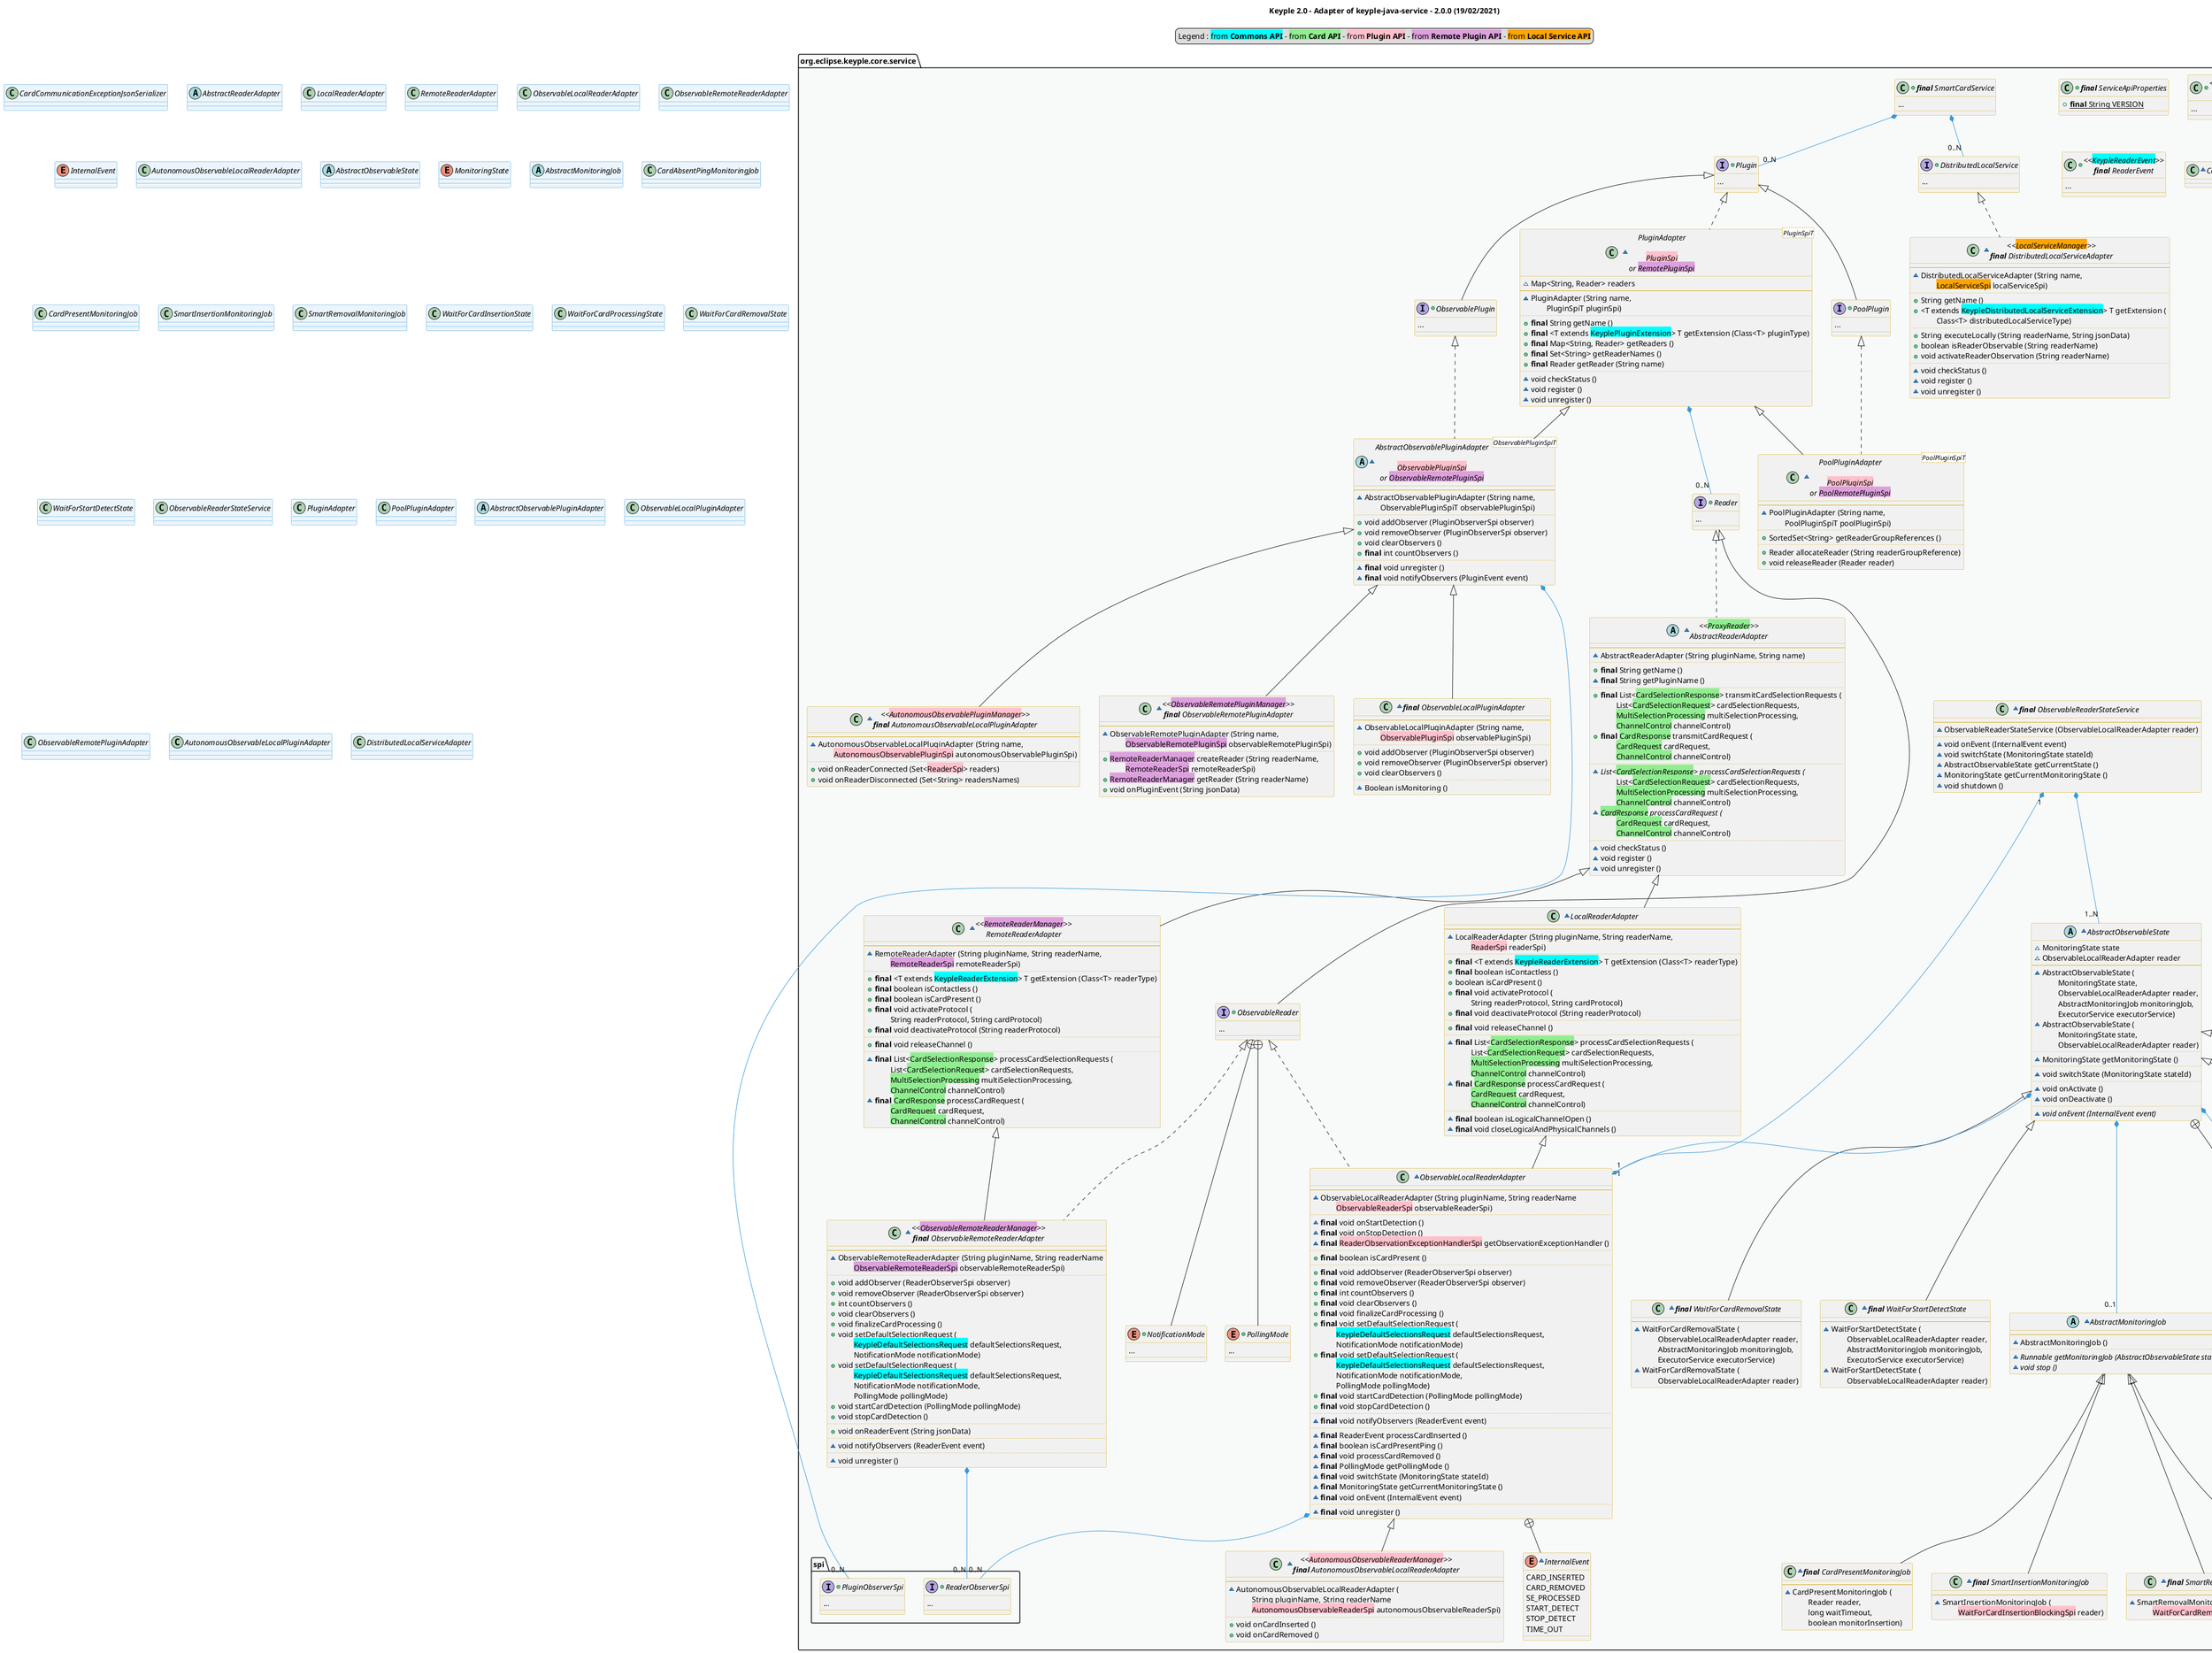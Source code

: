 @startuml
title
    Keyple 2.0 - Adapter of keyple-java-service - 2.0.0 (19/02/2021)
end title

' == THEME ==

'Couleurs issues de : https://htmlcolorcodes.com/fr/tableau-de-couleur/tableau-de-couleur-design-plat/
!define C_GREY1 F8F9F9
!define C_GREY2 F2F3F4
!define C_GREY3 E5E7E9
!define C_GREY4 D7DBDD
!define C_GREY5 CACFD2
!define C_GREY6 BDC3C7
!define C_LINK 3498DB
!define C_USE 27AE60

skinparam Shadowing false
skinparam ClassFontStyle italic
skinparam ClassBorderColor #D4AC0D
skinparam stereotypeABorderColor #A9DCDF
skinparam stereotypeIBorderColor #B4A7E5
skinparam stereotypeCBorderColor #ADD1B2
skinparam stereotypeEBorderColor #EB93DF
' Red
skinparam ClassBackgroundColor<<red>> #FDEDEC
skinparam ClassBorderColor<<red>> #E74C3C
hide <<red>> stereotype
' Purple
skinparam ClassBackgroundColor<<purple>> #F4ECF7
skinparam ClassBorderColor<<purple>> #8E44AD
hide <<purple>> stereotype
' blue
skinparam ClassBackgroundColor<<blue>> #EBF5FB
skinparam ClassBorderColor<<blue>> #3498DB
hide <<blue>> stereotype
' Green
skinparam ClassBackgroundColor<<green>> #E9F7EF
skinparam ClassBorderColor<<green>> #27AE60
hide <<green>> stereotype
' Grey
skinparam ClassBackgroundColor<<grey>> #EAECEE
skinparam ClassBorderColor<<grey>> #2C3E50
hide <<grey>> stereotype

' == CONTENT ==

legend top
    Legend : <back:cyan>from **Commons API**</back> - <back:lightGreen>from **Card API**</back> - <back:pink>from **Plugin API**</back> - <back:plum>from **Remote Plugin API**</back> - <back:orange>from **Local Service API**</back>
end legend

package "org.eclipse.keyple.core.service" as service {
    ' SPI
    package spi {
        +interface PluginObserverSpi {
            ...
        }
        +interface ReaderObserverSpi {
            ...
        }
    }
    ' SERVICE
    +class "**final** ServiceApiProperties" as ApiProperties {
        +{static} **final** String VERSION
    }
    +class "**final** SmartCardService" as SmartCardService {
        ...
    }
    +interface Plugin {
        ...
    }
    +interface DistributedLocalService {
        ...
    }
    +interface ObservablePlugin extends Plugin {
        ...
    }
    +class "<<<back:cyan>KeyplePluginEvent</back>>>\n**final** PluginEvent" as PluginEvent {
        ...
    }
    +interface PoolPlugin extends Plugin {
        ...
    }
    +interface Reader {
        ...
    }
    +interface ObservableReader extends Reader {
        ...
    }
    +enum NotificationMode {
        ...
    }
    +enum PollingMode {
        ...
    }
    +class "<<<back:cyan>KeypleReaderEvent</back>>>\n**final** ReaderEvent" as ReaderEvent {
        ...
    }

    ' ADAPTERS
    ~class CardCommunicationExceptionJsonSerializer {
    }
    ~abstract class "<<<back:lightGreen>ProxyReader</back>>>\nAbstractReaderAdapter" as AbstractReaderAdapter implements Reader {
        --
        ~AbstractReaderAdapter (String pluginName, String name)
        ..
        +**final** String getName ()
        ~**final** String getPluginName ()
        ..
        +**final** List<<back:lightGreen>CardSelectionResponse</back>> transmitCardSelectionRequests (
            \tList<<back:lightGreen>CardSelectionRequest</back>> cardSelectionRequests,
            \t<back:lightGreen>MultiSelectionProcessing</back> multiSelectionProcessing,
            \t<back:lightGreen>ChannelControl</back> channelControl)
        +**final** <back:lightGreen>CardResponse</back> transmitCardRequest (
            \t<back:lightGreen>CardRequest</back> cardRequest,
            \t<back:lightGreen>ChannelControl</back> channelControl)
        ..
        ~{abstract} List<<back:lightGreen>CardSelectionResponse</back>> processCardSelectionRequests (
            \tList<<back:lightGreen>CardSelectionRequest</back>> cardSelectionRequests,
            \t<back:lightGreen>MultiSelectionProcessing</back> multiSelectionProcessing,
            \t<back:lightGreen>ChannelControl</back> channelControl)
        ~{abstract} <back:lightGreen>CardResponse</back> processCardRequest (
            \t<back:lightGreen>CardRequest</back> cardRequest,
            \t<back:lightGreen>ChannelControl</back> channelControl)
        ..
        ~void checkStatus ()
        ~void register ()
        ~void unregister ()
    }
    ~class LocalReaderAdapter extends AbstractReaderAdapter {
        --
        ~LocalReaderAdapter (String pluginName, String readerName,
            \t<back:pink>ReaderSpi</back> readerSpi)
        ..
        +**final** <T extends <back:cyan>KeypleReaderExtension</back>> T getExtension (Class<T> readerType)
        +**final** boolean isContactless ()
        +boolean isCardPresent ()
        +**final** void activateProtocol (
            \tString readerProtocol, String cardProtocol)
        +**final** void deactivateProtocol (String readerProtocol)
        ..
        +**final** void releaseChannel ()
        ..
        ~**final** List<<back:lightGreen>CardSelectionResponse</back>> processCardSelectionRequests (
            \tList<<back:lightGreen>CardSelectionRequest</back>> cardSelectionRequests,
            \t<back:lightGreen>MultiSelectionProcessing</back> multiSelectionProcessing,
            \t<back:lightGreen>ChannelControl</back> channelControl)
        ~**final** <back:lightGreen>CardResponse</back> processCardRequest (
            \t<back:lightGreen>CardRequest</back> cardRequest,
            \t<back:lightGreen>ChannelControl</back> channelControl)
        ..
        ~**final** boolean isLogicalChannelOpen ()
        ~**final** void closeLogicalAndPhysicalChannels ()
    }
    ~class "<<<back:plum>RemoteReaderManager</back>>>\nRemoteReaderAdapter" as RemoteReaderAdapter extends AbstractReaderAdapter {
        --
        ~RemoteReaderAdapter (String pluginName, String readerName,
            \t<back:plum>RemoteReaderSpi</back> remoteReaderSpi)
        ..
        +**final** <T extends <back:cyan>KeypleReaderExtension</back>> T getExtension (Class<T> readerType)
        +**final** boolean isContactless ()
        +**final** boolean isCardPresent ()
        +**final** void activateProtocol (
            \tString readerProtocol, String cardProtocol)
        +**final** void deactivateProtocol (String readerProtocol)
        ..
        +**final** void releaseChannel ()
        ..
        ~**final** List<<back:lightGreen>CardSelectionResponse</back>> processCardSelectionRequests (
            \tList<<back:lightGreen>CardSelectionRequest</back>> cardSelectionRequests,
            \t<back:lightGreen>MultiSelectionProcessing</back> multiSelectionProcessing,
            \t<back:lightGreen>ChannelControl</back> channelControl)
        ~**final** <back:lightGreen>CardResponse</back> processCardRequest (
            \t<back:lightGreen>CardRequest</back> cardRequest,
            \t<back:lightGreen>ChannelControl</back> channelControl)
    }
    ~class ObservableLocalReaderAdapter extends LocalReaderAdapter implements ObservableReader {
        --
        ~ObservableLocalReaderAdapter (String pluginName, String readerName
            \t<back:pink>ObservableReaderSpi</back> observableReaderSpi)
        ..
        ~**final** void onStartDetection ()
        ~**final** void onStopDetection ()
        ~**final** <back:pink>ReaderObservationExceptionHandlerSpi</back> getObservationExceptionHandler ()
        ..
        +**final** boolean isCardPresent ()
        ..
        +**final** void addObserver (ReaderObserverSpi observer)
        +**final** void removeObserver (ReaderObserverSpi observer)
        +**final** int countObservers ()
        +**final** void clearObservers ()
        +**final** void finalizeCardProcessing ()
        +**final** void setDefaultSelectionRequest (
            \t<back:cyan>KeypleDefaultSelectionsRequest</back> defaultSelectionsRequest,
            \tNotificationMode notificationMode)
        +**final** void setDefaultSelectionRequest (
            \t<back:cyan>KeypleDefaultSelectionsRequest</back> defaultSelectionsRequest,
            \tNotificationMode notificationMode,
            \tPollingMode pollingMode)
        +**final** void startCardDetection (PollingMode pollingMode)
        +**final** void stopCardDetection ()
        ..
        ~**final** void notifyObservers (ReaderEvent event)
        ..
        ~**final** ReaderEvent processCardInserted ()
        ~**final** boolean isCardPresentPing ()
        ~**final** void processCardRemoved ()
        ~**final** PollingMode getPollingMode ()
        ~**final** void switchState (MonitoringState stateId)
        ~**final** MonitoringState getCurrentMonitoringState ()
        ~**final** void onEvent (InternalEvent event)
        ..
        ~**final** void unregister ()
    }
    ~enum InternalEvent {
        CARD_INSERTED
        CARD_REMOVED
        SE_PROCESSED
        START_DETECT
        STOP_DETECT
        TIME_OUT
    }
    ~class "<<<back:pink>AutonomousObservableReaderManager</back>>>\n**final** AutonomousObservableLocalReaderAdapter" as AutonomousObservableLocalReaderAdapter extends ObservableLocalReaderAdapter {
        --
        ~AutonomousObservableLocalReaderAdapter (
            \tString pluginName, String readerName
            \t<back:pink>AutonomousObservableReaderSpi</back> autonomousObservableReaderSpi)
        ..
        +void onCardInserted ()
        +void onCardRemoved ()
    }
    ~class "<<<back:plum>ObservableRemoteReaderManager</back>>>\n**final** ObservableRemoteReaderAdapter" as ObservableRemoteReaderAdapter extends RemoteReaderAdapter implements ObservableReader {
        --
        ~ObservableRemoteReaderAdapter (String pluginName, String readerName
            \t<back:plum>ObservableRemoteReaderSpi</back> observableRemoteReaderSpi)
        ..
        +void addObserver (ReaderObserverSpi observer)
        +void removeObserver (ReaderObserverSpi observer)
        +int countObservers ()
        +void clearObservers ()
        +void finalizeCardProcessing ()
        +void setDefaultSelectionRequest (
            \t<back:cyan>KeypleDefaultSelectionsRequest</back> defaultSelectionsRequest,
            \tNotificationMode notificationMode)
        +void setDefaultSelectionRequest (
            \t<back:cyan>KeypleDefaultSelectionsRequest</back> defaultSelectionsRequest,
            \tNotificationMode notificationMode,
            \tPollingMode pollingMode)
        +void startCardDetection (PollingMode pollingMode)
        +void stopCardDetection ()
        ..
        +void onReaderEvent (String jsonData)
        ..
        ~void notifyObservers (ReaderEvent event)
        ..
        ~void unregister ()
    }

    ' AUTOMATE
    ~class "**final** ObservableReaderStateService" as ObservableReaderStateService {
        --
        ~ObservableReaderStateService (ObservableLocalReaderAdapter reader)
        ..
        ~void onEvent (InternalEvent event)
        ~void switchState (MonitoringState stateId)
        ~AbstractObservableState getCurrentState ()
        ~MonitoringState getCurrentMonitoringState ()
        ~void shutdown ()
    }
    ~abstract class AbstractObservableState {
        ~MonitoringState state
        ~ObservableLocalReaderAdapter reader
        --
        ~AbstractObservableState (
            \tMonitoringState state,
            \tObservableLocalReaderAdapter reader,
            \tAbstractMonitoringJob monitoringJob,
            \tExecutorService executorService)
        ~AbstractObservableState (
            \tMonitoringState state,
            \tObservableLocalReaderAdapter reader)
        ..
        ~MonitoringState getMonitoringState ()
        ..
        ~void switchState (MonitoringState stateId)
        ..
        ~void onActivate ()
        ~void onDeactivate ()
        ..
        ~{abstract} void onEvent (InternalEvent event)
    }
    ~enum MonitoringState {
        WAIT_FOR_START_DETECTION
        WAIT_FOR_SE_INSERTION
        WAIT_FOR_SE_PROCESSING
        WAIT_FOR_SE_REMOVAL
    }
    ~class "**final** WaitForCardInsertionState" as WaitForCardInsertionState extends AbstractObservableState {
        --
        ~WaitForCardInsertionState (
            \tObservableLocalReaderAdapter reader,
            \tAbstractMonitoringJob monitoringJob,
            \tExecutorService executorService)
        ~WaitForCardInsertionState (
            \tObservableLocalReaderAdapter reader)
    }
    ~class "**final** WaitForCardProcessingState" as WaitForCardProcessingState extends AbstractObservableState {
        --
        ~WaitForCardProcessingState (
            \tObservableLocalReaderAdapter reader,
            \tAbstractMonitoringJob monitoringJob,
            \tExecutorService executorService)
        ~WaitForCardProcessingState (
            \tObservableLocalReaderAdapter reader)
    }
    ~class "**final** WaitForCardRemovalState" as WaitForCardRemovalState extends AbstractObservableState {
        --
        ~WaitForCardRemovalState (
            \tObservableLocalReaderAdapter reader,
            \tAbstractMonitoringJob monitoringJob,
            \tExecutorService executorService)
        ~WaitForCardRemovalState (
            \tObservableLocalReaderAdapter reader)
    }
    ~class "**final** WaitForStartDetectState" as WaitForStartDetectState extends AbstractObservableState {
        --
        ~WaitForStartDetectState (
            \tObservableLocalReaderAdapter reader,
            \tAbstractMonitoringJob monitoringJob,
            \tExecutorService executorService)
        ~WaitForStartDetectState (
            \tObservableLocalReaderAdapter reader)
    }
    ~abstract class AbstractMonitoringJob {
        --
        ~AbstractMonitoringJob ()
        ..
        ~{abstract} Runnable getMonitoringJob (AbstractObservableState state)
        ~{abstract} void stop ()
    }
    ~class "**final** CardAbsentPingMonitoringJob" as CardAbsentPingMonitoringJob extends AbstractMonitoringJob {
        --
        ~CardAbsentPingMonitoringJob (
            \tObservableLocalReaderAdapter reader)
        ~CardAbsentPingMonitoringJob (
            \tObservableLocalReaderAdapter reader,
            \tlong removalWait)
    }
    ~class "**final** CardPresentMonitoringJob" as CardPresentMonitoringJob extends AbstractMonitoringJob {
        --
        ~CardPresentMonitoringJob (
            \tReader reader,
            \tlong waitTimeout,
            \tboolean monitorInsertion)
    }
    ~class "**final** SmartInsertionMonitoringJob" as SmartInsertionMonitoringJob extends AbstractMonitoringJob {
        --
        ~SmartInsertionMonitoringJob (
            \t<back:pink>WaitForCardInsertionBlockingSpi</back> reader)
    }
    ~class "**final** SmartRemovalMonitoringJob" as SmartRemovalMonitoringJob extends AbstractMonitoringJob {
        --
        ~SmartRemovalMonitoringJob (
            \t<back:pink>WaitForCardRemovalBlockingSpi</back> reader)
    }
    ' PLUGIN
    ~class "PluginAdapter\n\n<back:pink>PluginSpi</back>\nor <back:plum>RemotePluginSpi</back>" as PluginAdapter<PluginSpiT> implements Plugin {
        ~Map<String, Reader> readers
        --
        ~PluginAdapter (String name,
            \tPluginSpiT pluginSpi)
        ..
        +**final** String getName ()
        +**final** <T extends <back:cyan>KeyplePluginExtension</back>> T getExtension (Class<T> pluginType)
        +**final** Map<String, Reader> getReaders ()
        +**final** Set<String> getReaderNames ()
        +**final** Reader getReader (String name)
        ..
        ~void checkStatus ()
        ~void register ()
        ~void unregister ()
    }
    ~class "<<<back:orange>LocalServiceManager</back>>>\n**final** DistributedLocalServiceAdapter" as DistributedLocalServiceAdapter implements DistributedLocalService {
        --
        ~DistributedLocalServiceAdapter (String name,
            \t<back:orange>LocalServiceSpi</back> localServiceSpi)
        ..
        +String getName ()
        +<T extends <back:cyan>KeypleDistributedLocalServiceExtension</back>> T getExtension (
            \tClass<T> distributedLocalServiceType)
        ..
        +String executeLocally (String readerName, String jsonData)
        +boolean isReaderObservable (String readerName)
        +void activateReaderObservation (String readerName)
        ..
        ~void checkStatus ()
        ~void register ()
        ~void unregister ()
    }
    ~class "PoolPluginAdapter\n\n<back:pink>PoolPluginSpi</back>\nor <back:plum>PoolRemotePluginSpi</back>" as PoolPluginAdapter<PoolPluginSpiT> extends PluginAdapter implements PoolPlugin {
        --
        ~PoolPluginAdapter (String name,
            \tPoolPluginSpiT poolPluginSpi)
        ..
        +SortedSet<String> getReaderGroupReferences ()
        ..
        +Reader allocateReader (String readerGroupReference)
        +void releaseReader (Reader reader)
    }
    ~abstract class "AbstractObservablePluginAdapter\n\n<back:pink>ObservablePluginSpi</back>\nor <back:plum>ObservableRemotePluginSpi</back>" as AbstractObservablePluginAdapter<ObservablePluginSpiT> extends PluginAdapter implements ObservablePlugin {
        --
        ~AbstractObservablePluginAdapter (String name,
            \tObservablePluginSpiT observablePluginSpi)
        ..
        +void addObserver (PluginObserverSpi observer)
        +void removeObserver (PluginObserverSpi observer)
        +void clearObservers ()
        +**final** int countObservers ()
        ..
        ~**final** void unregister ()
        ~**final** void notifyObservers (PluginEvent event)
    }
    ~class "<<<back:plum>ObservableRemotePluginManager</back>>>\n**final** ObservableRemotePluginAdapter" as ObservableRemotePluginAdapter extends AbstractObservablePluginAdapter {
        --
        ~ObservableRemotePluginAdapter (String name,
            \t<back:plum>ObservableRemotePluginSpi</back> observableRemotePluginSpi)
        ..
        +<back:plum>RemoteReaderManager</back> createReader (String readerName,
            \t<back:plum>RemoteReaderSpi</back> remoteReaderSpi)
        +<back:plum>RemoteReaderManager</back> getReader (String readerName)
        +void onPluginEvent (String jsonData)
    }
    ~class "**final** ObservableLocalPluginAdapter" as ObservableLocalPluginAdapter extends AbstractObservablePluginAdapter {
        --
        ~ObservableLocalPluginAdapter (String name,
            \t<back:pink>ObservablePluginSpi</back> observablePluginSpi)
        ..
        +void addObserver (PluginObserverSpi observer)
        +void removeObserver (PluginObserverSpi observer)
        +void clearObservers ()
        ..
        ~Boolean isMonitoring ()
    }
    ~class "<<<back:pink>AutonomousObservablePluginManager</back>>>\n**final** AutonomousObservableLocalPluginAdapter" as AutonomousObservableLocalPluginAdapter extends AbstractObservablePluginAdapter {
        --
        ~AutonomousObservableLocalPluginAdapter (String name,
            \t<back:pink>AutonomousObservablePluginSpi</back> autonomousObservablePluginSpi)
        ..
        +void onReaderConnected (Set<<back:pink>ReaderSpi</back>> readers)
        +void onReaderDisconnected (Set<String> readersNames)
    }
}

' Associations

SmartCardService *-- "0..N" Plugin #C_LINK
SmartCardService *-- "0..N" DistributedLocalService #C_LINK

ObservableReader +-- NotificationMode
ObservableReader +-- PollingMode


ObservableLocalReaderAdapter +-- InternalEvent
ObservableLocalReaderAdapter "1" *-up-* "1" ObservableReaderStateService #C_LINK

ObservableReaderStateService *-- "1..N" AbstractObservableState #C_LINK

AbstractObservableState +-- MonitoringState
AbstractObservableState *-- "1" MonitoringState #C_LINK
AbstractObservableState *-- "1" ObservableLocalReaderAdapter #C_LINK
AbstractObservableState *-- "0..1" AbstractMonitoringJob #C_LINK

PluginAdapter *-- "0..N" Reader #C_LINK

AbstractObservablePluginAdapter *-- "0..N" PluginObserverSpi #C_LINK

ObservableLocalReaderAdapter *-- "0..N" ReaderObserverSpi #C_LINK
ObservableRemoteReaderAdapter *-- "0..N" ReaderObserverSpi #C_LINK

' == LAYOUT ==

'CardAPI -[hidden]- SmartCardService

' == STYLE ==

package service #C_GREY1 {}
package spi #C_GREY2 {}

class CardCommunicationExceptionJsonSerializer <<blue>>
abstract class AbstractReaderAdapter <<blue>>
class LocalReaderAdapter <<blue>>
class RemoteReaderAdapter <<blue>>
class ObservableLocalReaderAdapter <<blue>>
class ObservableRemoteReaderAdapter <<blue>>
enum InternalEvent <<blue>>
class AutonomousObservableLocalReaderAdapter <<blue>>
abstract class AbstractObservableState <<blue>>
enum MonitoringState <<blue>>
abstract class AbstractMonitoringJob <<blue>>
class CardAbsentPingMonitoringJob <<blue>>
class CardPresentMonitoringJob <<blue>>
class SmartInsertionMonitoringJob <<blue>>
class SmartRemovalMonitoringJob <<blue>>
class WaitForCardInsertionState <<blue>>
class WaitForCardProcessingState <<blue>>
class WaitForCardRemovalState <<blue>>
class WaitForStartDetectState <<blue>>
class ObservableReaderStateService <<blue>>

class PluginAdapter <<blue>>
class PoolPluginAdapter <<blue>>
abstract class AbstractObservablePluginAdapter <<blue>>
class ObservableLocalPluginAdapter <<blue>>
class ObservableRemotePluginAdapter <<blue>>
class ObservableLocalPluginAdapter <<blue>>
class AutonomousObservableLocalPluginAdapter <<blue>>
class DistributedLocalServiceAdapter <<blue>>

@enduml